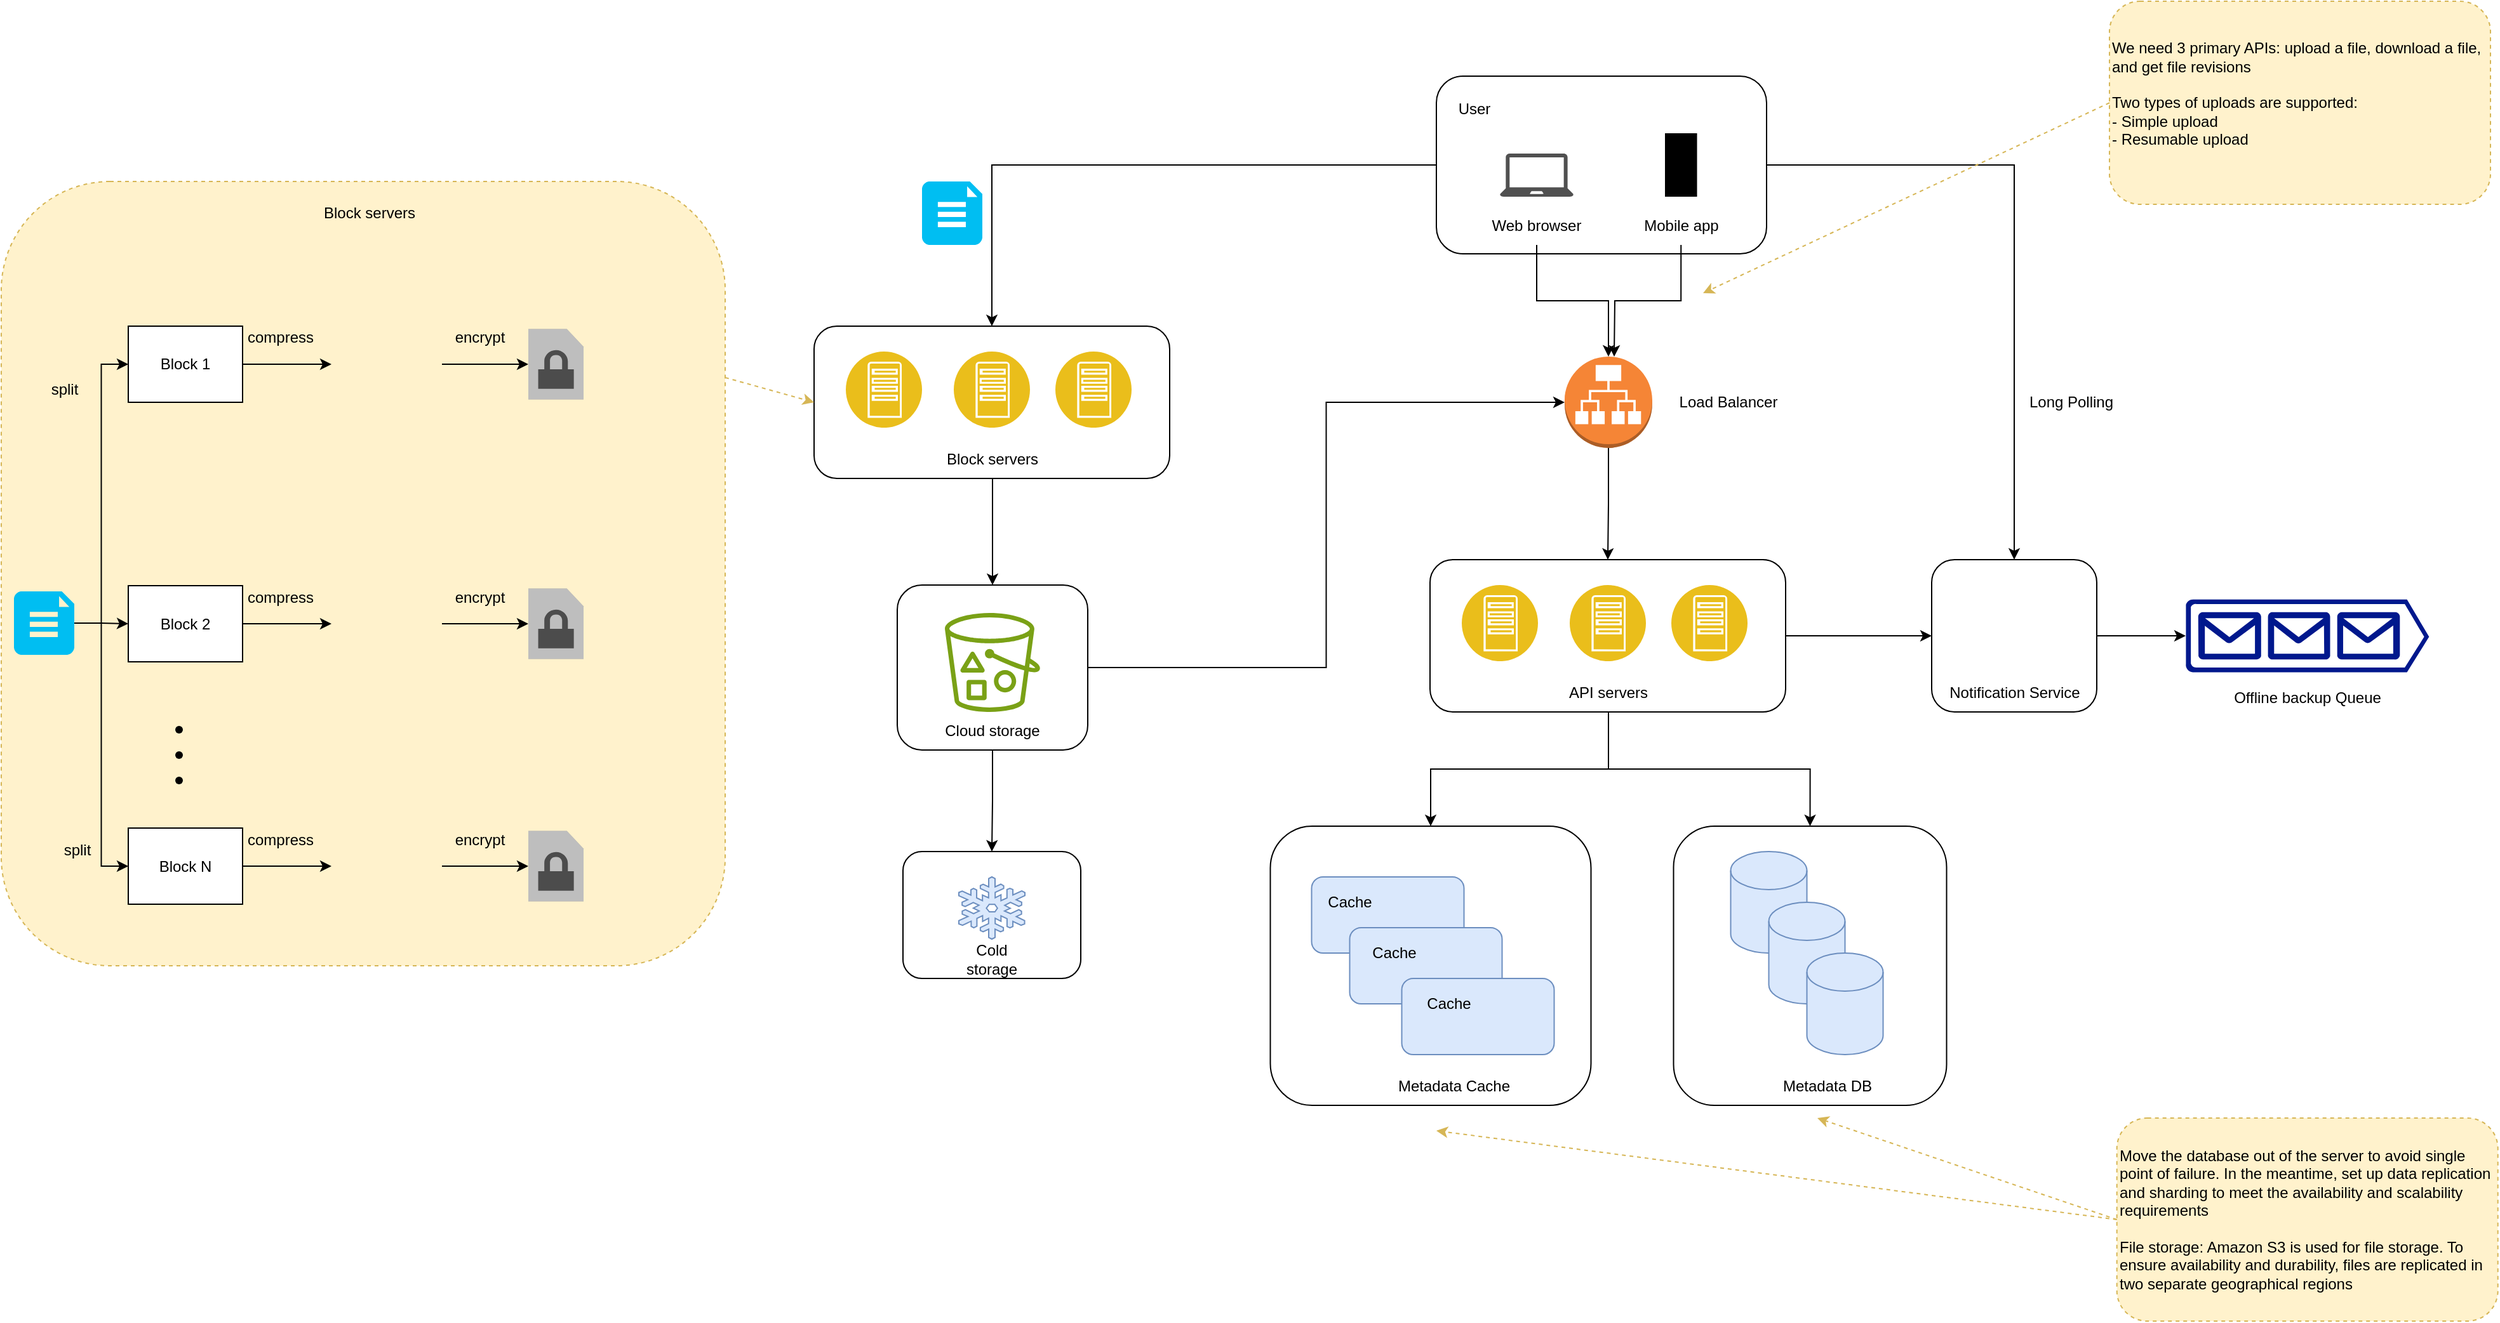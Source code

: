 <mxfile version="26.2.12">
  <diagram name="Page-1" id="hXDqo6vbqyw0uNL_EDR8">
    <mxGraphModel dx="2790" dy="1090" grid="1" gridSize="10" guides="1" tooltips="1" connect="1" arrows="1" fold="1" page="1" pageScale="1" pageWidth="850" pageHeight="1100" math="0" shadow="0">
      <root>
        <mxCell id="0" />
        <mxCell id="1" parent="0" />
        <mxCell id="3VtM1QO3zEpzEDvkbCo9-102" value="" style="rounded=1;whiteSpace=wrap;html=1;dashed=1;fillColor=#fff2cc;strokeColor=#d6b656;" vertex="1" parent="1">
          <mxGeometry x="-840" y="182" width="570" height="618" as="geometry" />
        </mxCell>
        <mxCell id="3VtM1QO3zEpzEDvkbCo9-58" style="edgeStyle=orthogonalEdgeStyle;rounded=0;orthogonalLoop=1;jettySize=auto;html=1;exitX=1;exitY=0.5;exitDx=0;exitDy=0;" edge="1" parent="1" source="3VtM1QO3zEpzEDvkbCo9-52" target="3VtM1QO3zEpzEDvkbCo9-57">
          <mxGeometry relative="1" as="geometry" />
        </mxCell>
        <mxCell id="3VtM1QO3zEpzEDvkbCo9-52" value="" style="rounded=1;whiteSpace=wrap;html=1;" vertex="1" parent="1">
          <mxGeometry x="680" y="480" width="130" height="120" as="geometry" />
        </mxCell>
        <mxCell id="3VtM1QO3zEpzEDvkbCo9-46" value="" style="rounded=1;whiteSpace=wrap;html=1;" vertex="1" parent="1">
          <mxGeometry x="-130" y="710" width="140" height="100" as="geometry" />
        </mxCell>
        <mxCell id="3VtM1QO3zEpzEDvkbCo9-41" value="" style="rounded=1;whiteSpace=wrap;html=1;" vertex="1" parent="1">
          <mxGeometry x="-134.5" y="500" width="150" height="130" as="geometry" />
        </mxCell>
        <mxCell id="3VtM1QO3zEpzEDvkbCo9-30" value="" style="rounded=1;whiteSpace=wrap;html=1;" vertex="1" parent="1">
          <mxGeometry x="159.25" y="690" width="252.5" height="220" as="geometry" />
        </mxCell>
        <mxCell id="3VtM1QO3zEpzEDvkbCo9-21" value="" style="rounded=1;whiteSpace=wrap;html=1;" vertex="1" parent="1">
          <mxGeometry x="476.75" y="690" width="215" height="220" as="geometry" />
        </mxCell>
        <mxCell id="3VtM1QO3zEpzEDvkbCo9-54" style="edgeStyle=orthogonalEdgeStyle;rounded=0;orthogonalLoop=1;jettySize=auto;html=1;exitX=1;exitY=0.5;exitDx=0;exitDy=0;entryX=0;entryY=0.5;entryDx=0;entryDy=0;" edge="1" parent="1" source="3VtM1QO3zEpzEDvkbCo9-14" target="3VtM1QO3zEpzEDvkbCo9-52">
          <mxGeometry relative="1" as="geometry" />
        </mxCell>
        <mxCell id="3VtM1QO3zEpzEDvkbCo9-14" value="" style="rounded=1;whiteSpace=wrap;html=1;" vertex="1" parent="1">
          <mxGeometry x="285" y="480" width="280" height="120" as="geometry" />
        </mxCell>
        <mxCell id="3VtM1QO3zEpzEDvkbCo9-39" style="edgeStyle=orthogonalEdgeStyle;rounded=0;orthogonalLoop=1;jettySize=auto;html=1;exitX=0;exitY=0.5;exitDx=0;exitDy=0;entryX=0.5;entryY=0;entryDx=0;entryDy=0;" edge="1" parent="1" source="3VtM1QO3zEpzEDvkbCo9-5" target="3VtM1QO3zEpzEDvkbCo9-34">
          <mxGeometry relative="1" as="geometry" />
        </mxCell>
        <mxCell id="3VtM1QO3zEpzEDvkbCo9-55" style="edgeStyle=orthogonalEdgeStyle;rounded=0;orthogonalLoop=1;jettySize=auto;html=1;exitX=1;exitY=0.5;exitDx=0;exitDy=0;entryX=0.5;entryY=0;entryDx=0;entryDy=0;" edge="1" parent="1" source="3VtM1QO3zEpzEDvkbCo9-5" target="3VtM1QO3zEpzEDvkbCo9-52">
          <mxGeometry relative="1" as="geometry" />
        </mxCell>
        <mxCell id="3VtM1QO3zEpzEDvkbCo9-5" value="" style="rounded=1;whiteSpace=wrap;html=1;" vertex="1" parent="1">
          <mxGeometry x="290" y="99" width="260" height="140" as="geometry" />
        </mxCell>
        <mxCell id="3VtM1QO3zEpzEDvkbCo9-1" value="" style="sketch=0;pointerEvents=1;shadow=0;dashed=0;html=1;strokeColor=none;fillColor=#505050;labelPosition=center;verticalLabelPosition=bottom;verticalAlign=top;outlineConnect=0;align=center;shape=mxgraph.office.devices.laptop;" vertex="1" parent="1">
          <mxGeometry x="340" y="160" width="58" height="34" as="geometry" />
        </mxCell>
        <mxCell id="3VtM1QO3zEpzEDvkbCo9-2" value="" style="sketch=0;verticalLabelPosition=bottom;sketch=0;aspect=fixed;html=1;verticalAlign=top;strokeColor=none;fillColor=#000000;align=center;outlineConnect=0;pointerEvents=1;shape=mxgraph.citrix2.mobile;" vertex="1" parent="1">
          <mxGeometry x="470" y="144" width="25.255" height="50" as="geometry" />
        </mxCell>
        <mxCell id="3VtM1QO3zEpzEDvkbCo9-3" value="Web browser" style="text;html=1;align=center;verticalAlign=middle;whiteSpace=wrap;rounded=0;" vertex="1" parent="1">
          <mxGeometry x="328" y="202" width="82" height="30" as="geometry" />
        </mxCell>
        <mxCell id="3VtM1QO3zEpzEDvkbCo9-9" style="edgeStyle=orthogonalEdgeStyle;rounded=0;orthogonalLoop=1;jettySize=auto;html=1;exitX=0.5;exitY=1;exitDx=0;exitDy=0;" edge="1" parent="1" source="3VtM1QO3zEpzEDvkbCo9-4">
          <mxGeometry relative="1" as="geometry">
            <mxPoint x="430" y="320" as="targetPoint" />
          </mxGeometry>
        </mxCell>
        <mxCell id="3VtM1QO3zEpzEDvkbCo9-4" value="Mobile app" style="text;html=1;align=center;verticalAlign=middle;whiteSpace=wrap;rounded=0;" vertex="1" parent="1">
          <mxGeometry x="441.63" y="202" width="82" height="30" as="geometry" />
        </mxCell>
        <mxCell id="3VtM1QO3zEpzEDvkbCo9-6" value="User" style="text;html=1;align=center;verticalAlign=middle;whiteSpace=wrap;rounded=0;" vertex="1" parent="1">
          <mxGeometry x="290" y="110" width="60" height="30" as="geometry" />
        </mxCell>
        <mxCell id="3VtM1QO3zEpzEDvkbCo9-15" style="edgeStyle=orthogonalEdgeStyle;rounded=0;orthogonalLoop=1;jettySize=auto;html=1;exitX=0.5;exitY=1;exitDx=0;exitDy=0;exitPerimeter=0;entryX=0.5;entryY=0;entryDx=0;entryDy=0;" edge="1" parent="1" source="3VtM1QO3zEpzEDvkbCo9-7" target="3VtM1QO3zEpzEDvkbCo9-14">
          <mxGeometry relative="1" as="geometry" />
        </mxCell>
        <mxCell id="3VtM1QO3zEpzEDvkbCo9-7" value="" style="outlineConnect=0;dashed=0;verticalLabelPosition=bottom;verticalAlign=top;align=center;html=1;shape=mxgraph.aws3.application_load_balancer;fillColor=#F58536;gradientColor=none;" vertex="1" parent="1">
          <mxGeometry x="391" y="320" width="69" height="72" as="geometry" />
        </mxCell>
        <mxCell id="3VtM1QO3zEpzEDvkbCo9-8" style="edgeStyle=orthogonalEdgeStyle;rounded=0;orthogonalLoop=1;jettySize=auto;html=1;exitX=0.5;exitY=1;exitDx=0;exitDy=0;entryX=0.5;entryY=0;entryDx=0;entryDy=0;entryPerimeter=0;" edge="1" parent="1" source="3VtM1QO3zEpzEDvkbCo9-3" target="3VtM1QO3zEpzEDvkbCo9-7">
          <mxGeometry relative="1" as="geometry" />
        </mxCell>
        <mxCell id="3VtM1QO3zEpzEDvkbCo9-10" value="Load Balancer" style="text;html=1;align=center;verticalAlign=middle;whiteSpace=wrap;rounded=0;" vertex="1" parent="1">
          <mxGeometry x="480" y="341" width="80" height="30" as="geometry" />
        </mxCell>
        <mxCell id="3VtM1QO3zEpzEDvkbCo9-11" value="" style="image;aspect=fixed;perimeter=ellipsePerimeter;html=1;align=center;shadow=0;dashed=0;fontColor=#4277BB;labelBackgroundColor=default;fontSize=12;spacingTop=3;image=img/lib/ibm/applications/app_server.svg;" vertex="1" parent="1">
          <mxGeometry x="310" y="500" width="60" height="60" as="geometry" />
        </mxCell>
        <mxCell id="3VtM1QO3zEpzEDvkbCo9-12" value="" style="image;aspect=fixed;perimeter=ellipsePerimeter;html=1;align=center;shadow=0;dashed=0;fontColor=#4277BB;labelBackgroundColor=default;fontSize=12;spacingTop=3;image=img/lib/ibm/applications/app_server.svg;" vertex="1" parent="1">
          <mxGeometry x="395" y="500" width="60" height="60" as="geometry" />
        </mxCell>
        <mxCell id="3VtM1QO3zEpzEDvkbCo9-13" value="" style="image;aspect=fixed;perimeter=ellipsePerimeter;html=1;align=center;shadow=0;dashed=0;fontColor=#4277BB;labelBackgroundColor=default;fontSize=12;spacingTop=3;image=img/lib/ibm/applications/app_server.svg;" vertex="1" parent="1">
          <mxGeometry x="475" y="500" width="60" height="60" as="geometry" />
        </mxCell>
        <mxCell id="3VtM1QO3zEpzEDvkbCo9-32" style="edgeStyle=orthogonalEdgeStyle;rounded=0;orthogonalLoop=1;jettySize=auto;html=1;exitX=0.5;exitY=1;exitDx=0;exitDy=0;entryX=0.5;entryY=0;entryDx=0;entryDy=0;" edge="1" parent="1" source="3VtM1QO3zEpzEDvkbCo9-16" target="3VtM1QO3zEpzEDvkbCo9-30">
          <mxGeometry relative="1" as="geometry" />
        </mxCell>
        <mxCell id="3VtM1QO3zEpzEDvkbCo9-33" style="edgeStyle=orthogonalEdgeStyle;rounded=0;orthogonalLoop=1;jettySize=auto;html=1;exitX=0.5;exitY=1;exitDx=0;exitDy=0;entryX=0.5;entryY=0;entryDx=0;entryDy=0;" edge="1" parent="1" source="3VtM1QO3zEpzEDvkbCo9-16" target="3VtM1QO3zEpzEDvkbCo9-21">
          <mxGeometry relative="1" as="geometry" />
        </mxCell>
        <mxCell id="3VtM1QO3zEpzEDvkbCo9-16" value="API servers" style="text;html=1;align=center;verticalAlign=middle;whiteSpace=wrap;rounded=0;" vertex="1" parent="1">
          <mxGeometry x="383" y="570" width="85" height="30" as="geometry" />
        </mxCell>
        <mxCell id="3VtM1QO3zEpzEDvkbCo9-18" value="" style="shape=cylinder3;whiteSpace=wrap;html=1;boundedLbl=1;backgroundOutline=1;size=15;fillColor=#dae8fc;strokeColor=#6c8ebf;" vertex="1" parent="1">
          <mxGeometry x="521.75" y="710" width="60" height="80" as="geometry" />
        </mxCell>
        <mxCell id="3VtM1QO3zEpzEDvkbCo9-19" value="" style="shape=cylinder3;whiteSpace=wrap;html=1;boundedLbl=1;backgroundOutline=1;size=15;fillColor=#dae8fc;strokeColor=#6c8ebf;" vertex="1" parent="1">
          <mxGeometry x="551.75" y="750" width="60" height="80" as="geometry" />
        </mxCell>
        <mxCell id="3VtM1QO3zEpzEDvkbCo9-20" value="" style="shape=cylinder3;whiteSpace=wrap;html=1;boundedLbl=1;backgroundOutline=1;size=15;fillColor=#dae8fc;strokeColor=#6c8ebf;" vertex="1" parent="1">
          <mxGeometry x="581.75" y="790" width="60" height="80" as="geometry" />
        </mxCell>
        <mxCell id="3VtM1QO3zEpzEDvkbCo9-22" value="Metadata DB" style="text;html=1;align=center;verticalAlign=middle;whiteSpace=wrap;rounded=0;" vertex="1" parent="1">
          <mxGeometry x="554.25" y="880" width="87.5" height="30" as="geometry" />
        </mxCell>
        <mxCell id="3VtM1QO3zEpzEDvkbCo9-23" value="" style="rounded=1;whiteSpace=wrap;html=1;fillColor=#dae8fc;strokeColor=#6c8ebf;" vertex="1" parent="1">
          <mxGeometry x="191.75" y="730" width="120" height="60" as="geometry" />
        </mxCell>
        <mxCell id="3VtM1QO3zEpzEDvkbCo9-24" value="" style="rounded=1;whiteSpace=wrap;html=1;fillColor=#dae8fc;strokeColor=#6c8ebf;" vertex="1" parent="1">
          <mxGeometry x="221.75" y="770" width="120" height="60" as="geometry" />
        </mxCell>
        <mxCell id="3VtM1QO3zEpzEDvkbCo9-25" value="" style="rounded=1;whiteSpace=wrap;html=1;fillColor=#dae8fc;strokeColor=#6c8ebf;" vertex="1" parent="1">
          <mxGeometry x="262.75" y="810" width="120" height="60" as="geometry" />
        </mxCell>
        <mxCell id="3VtM1QO3zEpzEDvkbCo9-26" value="Cache" style="text;html=1;align=center;verticalAlign=middle;whiteSpace=wrap;rounded=0;" vertex="1" parent="1">
          <mxGeometry x="191.75" y="735" width="60" height="30" as="geometry" />
        </mxCell>
        <mxCell id="3VtM1QO3zEpzEDvkbCo9-27" value="Cache" style="text;html=1;align=center;verticalAlign=middle;whiteSpace=wrap;rounded=0;" vertex="1" parent="1">
          <mxGeometry x="226.75" y="775" width="60" height="30" as="geometry" />
        </mxCell>
        <mxCell id="3VtM1QO3zEpzEDvkbCo9-28" value="Cache" style="text;html=1;align=center;verticalAlign=middle;whiteSpace=wrap;rounded=0;" vertex="1" parent="1">
          <mxGeometry x="269.75" y="815" width="60" height="30" as="geometry" />
        </mxCell>
        <mxCell id="3VtM1QO3zEpzEDvkbCo9-31" value="Metadata Cache" style="text;html=1;align=center;verticalAlign=middle;whiteSpace=wrap;rounded=0;" vertex="1" parent="1">
          <mxGeometry x="255.5" y="880" width="96.25" height="30" as="geometry" />
        </mxCell>
        <mxCell id="3VtM1QO3zEpzEDvkbCo9-34" value="" style="rounded=1;whiteSpace=wrap;html=1;" vertex="1" parent="1">
          <mxGeometry x="-200" y="296" width="280" height="120" as="geometry" />
        </mxCell>
        <mxCell id="3VtM1QO3zEpzEDvkbCo9-35" value="" style="image;aspect=fixed;perimeter=ellipsePerimeter;html=1;align=center;shadow=0;dashed=0;fontColor=#4277BB;labelBackgroundColor=default;fontSize=12;spacingTop=3;image=img/lib/ibm/applications/app_server.svg;" vertex="1" parent="1">
          <mxGeometry x="-175" y="316" width="60" height="60" as="geometry" />
        </mxCell>
        <mxCell id="3VtM1QO3zEpzEDvkbCo9-36" value="" style="image;aspect=fixed;perimeter=ellipsePerimeter;html=1;align=center;shadow=0;dashed=0;fontColor=#4277BB;labelBackgroundColor=default;fontSize=12;spacingTop=3;image=img/lib/ibm/applications/app_server.svg;" vertex="1" parent="1">
          <mxGeometry x="-90" y="316" width="60" height="60" as="geometry" />
        </mxCell>
        <mxCell id="3VtM1QO3zEpzEDvkbCo9-37" value="" style="image;aspect=fixed;perimeter=ellipsePerimeter;html=1;align=center;shadow=0;dashed=0;fontColor=#4277BB;labelBackgroundColor=default;fontSize=12;spacingTop=3;image=img/lib/ibm/applications/app_server.svg;" vertex="1" parent="1">
          <mxGeometry x="-10" y="316" width="60" height="60" as="geometry" />
        </mxCell>
        <mxCell id="3VtM1QO3zEpzEDvkbCo9-43" style="edgeStyle=orthogonalEdgeStyle;rounded=0;orthogonalLoop=1;jettySize=auto;html=1;exitX=0.5;exitY=1;exitDx=0;exitDy=0;entryX=0.5;entryY=0;entryDx=0;entryDy=0;" edge="1" parent="1" source="3VtM1QO3zEpzEDvkbCo9-38" target="3VtM1QO3zEpzEDvkbCo9-41">
          <mxGeometry relative="1" as="geometry" />
        </mxCell>
        <mxCell id="3VtM1QO3zEpzEDvkbCo9-38" value="Block servers" style="text;html=1;align=center;verticalAlign=middle;whiteSpace=wrap;rounded=0;" vertex="1" parent="1">
          <mxGeometry x="-102" y="386" width="85" height="30" as="geometry" />
        </mxCell>
        <mxCell id="3VtM1QO3zEpzEDvkbCo9-40" value="" style="sketch=0;outlineConnect=0;fontColor=#232F3E;gradientColor=none;fillColor=#7AA116;strokeColor=none;dashed=0;verticalLabelPosition=bottom;verticalAlign=top;align=center;html=1;fontSize=12;fontStyle=0;aspect=fixed;pointerEvents=1;shape=mxgraph.aws4.bucket_with_objects;" vertex="1" parent="1">
          <mxGeometry x="-97" y="522" width="75" height="78" as="geometry" />
        </mxCell>
        <mxCell id="3VtM1QO3zEpzEDvkbCo9-47" style="edgeStyle=orthogonalEdgeStyle;rounded=0;orthogonalLoop=1;jettySize=auto;html=1;exitX=0.5;exitY=1;exitDx=0;exitDy=0;entryX=0.5;entryY=0;entryDx=0;entryDy=0;" edge="1" parent="1" source="3VtM1QO3zEpzEDvkbCo9-42" target="3VtM1QO3zEpzEDvkbCo9-46">
          <mxGeometry relative="1" as="geometry" />
        </mxCell>
        <mxCell id="3VtM1QO3zEpzEDvkbCo9-42" value="Cloud storage" style="text;html=1;align=center;verticalAlign=middle;whiteSpace=wrap;rounded=0;" vertex="1" parent="1">
          <mxGeometry x="-102" y="600" width="85" height="30" as="geometry" />
        </mxCell>
        <mxCell id="3VtM1QO3zEpzEDvkbCo9-44" style="edgeStyle=orthogonalEdgeStyle;rounded=0;orthogonalLoop=1;jettySize=auto;html=1;exitX=1;exitY=0.5;exitDx=0;exitDy=0;entryX=0;entryY=0.5;entryDx=0;entryDy=0;entryPerimeter=0;" edge="1" parent="1" source="3VtM1QO3zEpzEDvkbCo9-41" target="3VtM1QO3zEpzEDvkbCo9-7">
          <mxGeometry relative="1" as="geometry" />
        </mxCell>
        <mxCell id="3VtM1QO3zEpzEDvkbCo9-45" value="" style="shape=mxgraph.signs.nature.snowflake;html=1;pointerEvents=1;fillColor=#dae8fc;strokeColor=#6c8ebf;verticalLabelPosition=bottom;verticalAlign=top;align=center;" vertex="1" parent="1">
          <mxGeometry x="-86" y="730" width="52" height="49" as="geometry" />
        </mxCell>
        <mxCell id="3VtM1QO3zEpzEDvkbCo9-48" value="Cold storage" style="text;html=1;align=center;verticalAlign=middle;whiteSpace=wrap;rounded=0;" vertex="1" parent="1">
          <mxGeometry x="-95" y="780" width="70" height="30" as="geometry" />
        </mxCell>
        <mxCell id="3VtM1QO3zEpzEDvkbCo9-51" value="" style="shape=image;html=1;verticalAlign=top;verticalLabelPosition=bottom;labelBackgroundColor=#ffffff;imageAspect=0;aspect=fixed;image=https://cdn1.iconfinder.com/data/icons/ui-essential-17/32/UI_Essential_Outline_1_essential-app-ui-bell-notification-alert-128.png" vertex="1" parent="1">
          <mxGeometry x="720" y="506" width="68" height="68" as="geometry" />
        </mxCell>
        <mxCell id="3VtM1QO3zEpzEDvkbCo9-53" value="Notification Service" style="text;html=1;align=center;verticalAlign=middle;whiteSpace=wrap;rounded=0;" vertex="1" parent="1">
          <mxGeometry x="692.5" y="570" width="105" height="30" as="geometry" />
        </mxCell>
        <mxCell id="3VtM1QO3zEpzEDvkbCo9-56" value="Long Polling" style="text;html=1;align=center;verticalAlign=middle;whiteSpace=wrap;rounded=0;" vertex="1" parent="1">
          <mxGeometry x="750" y="341" width="80" height="30" as="geometry" />
        </mxCell>
        <mxCell id="3VtM1QO3zEpzEDvkbCo9-57" value="" style="sketch=0;aspect=fixed;pointerEvents=1;shadow=0;dashed=0;html=1;strokeColor=none;labelPosition=center;verticalLabelPosition=bottom;verticalAlign=top;align=center;fillColor=#00188D;shape=mxgraph.azure.queue_generic" vertex="1" parent="1">
          <mxGeometry x="880" y="511.25" width="191.67" height="57.5" as="geometry" />
        </mxCell>
        <mxCell id="3VtM1QO3zEpzEDvkbCo9-59" value="Offline backup Queue" style="text;html=1;align=center;verticalAlign=middle;whiteSpace=wrap;rounded=0;" vertex="1" parent="1">
          <mxGeometry x="913.75" y="574" width="124.16" height="30" as="geometry" />
        </mxCell>
        <mxCell id="3VtM1QO3zEpzEDvkbCo9-60" value="&lt;div&gt;We need 3 primary APIs: upload a file, download a file, and get file revisions&lt;/div&gt;&lt;div&gt;&lt;br&gt;&lt;/div&gt;&lt;div&gt;Two types of uploads are supported:&lt;br&gt;- Simple upload&lt;br&gt;- Resumable upload&lt;/div&gt;&lt;div&gt;&lt;br&gt;&lt;/div&gt;" style="rounded=1;whiteSpace=wrap;html=1;dashed=1;fillColor=#fff2cc;strokeColor=#d6b656;align=left;" vertex="1" parent="1">
          <mxGeometry x="820" y="40" width="300" height="160" as="geometry" />
        </mxCell>
        <mxCell id="3VtM1QO3zEpzEDvkbCo9-61" value="" style="endArrow=classic;html=1;rounded=0;exitX=0;exitY=0.5;exitDx=0;exitDy=0;dashed=1;fillColor=#fff2cc;strokeColor=#d6b656;" edge="1" parent="1" source="3VtM1QO3zEpzEDvkbCo9-60">
          <mxGeometry width="50" height="50" relative="1" as="geometry">
            <mxPoint x="660" y="400" as="sourcePoint" />
            <mxPoint x="500" y="270" as="targetPoint" />
          </mxGeometry>
        </mxCell>
        <mxCell id="3VtM1QO3zEpzEDvkbCo9-62" value="Move the database out of the server to avoid single point of failure. In the meantime, set up data replication and sharding to meet the availability and scalability requirements&lt;br&gt;&lt;br&gt;File storage: Amazon S3 is used for file storage. To ensure availability and durability, files are replicated in two separate geographical regions" style="rounded=1;whiteSpace=wrap;html=1;dashed=1;fillColor=#fff2cc;strokeColor=#d6b656;align=left;" vertex="1" parent="1">
          <mxGeometry x="825.83" y="920" width="300" height="160" as="geometry" />
        </mxCell>
        <mxCell id="3VtM1QO3zEpzEDvkbCo9-63" value="" style="endArrow=classic;html=1;rounded=0;exitX=0;exitY=0.5;exitDx=0;exitDy=0;fillColor=#fff2cc;strokeColor=#d6b656;dashed=1;" edge="1" parent="1" source="3VtM1QO3zEpzEDvkbCo9-62">
          <mxGeometry width="50" height="50" relative="1" as="geometry">
            <mxPoint x="660" y="570" as="sourcePoint" />
            <mxPoint x="590" y="920" as="targetPoint" />
          </mxGeometry>
        </mxCell>
        <mxCell id="3VtM1QO3zEpzEDvkbCo9-64" value="" style="endArrow=classic;html=1;rounded=0;exitX=0;exitY=0.5;exitDx=0;exitDy=0;fillColor=#fff2cc;strokeColor=#d6b656;dashed=1;" edge="1" parent="1" source="3VtM1QO3zEpzEDvkbCo9-62">
          <mxGeometry width="50" height="50" relative="1" as="geometry">
            <mxPoint x="660" y="650" as="sourcePoint" />
            <mxPoint x="290" y="930" as="targetPoint" />
          </mxGeometry>
        </mxCell>
        <mxCell id="3VtM1QO3zEpzEDvkbCo9-66" value="" style="verticalLabelPosition=bottom;html=1;verticalAlign=top;align=center;strokeColor=none;fillColor=#00BEF2;shape=mxgraph.azure.file_2;pointerEvents=1;" vertex="1" parent="1">
          <mxGeometry x="-115" y="182" width="47.5" height="50" as="geometry" />
        </mxCell>
        <mxCell id="3VtM1QO3zEpzEDvkbCo9-67" value="Block servers" style="text;html=1;align=center;verticalAlign=middle;whiteSpace=wrap;rounded=0;" vertex="1" parent="1">
          <mxGeometry x="-590" y="192" width="80" height="30" as="geometry" />
        </mxCell>
        <mxCell id="3VtM1QO3zEpzEDvkbCo9-76" style="edgeStyle=orthogonalEdgeStyle;rounded=0;orthogonalLoop=1;jettySize=auto;html=1;exitX=1;exitY=0.5;exitDx=0;exitDy=0;exitPerimeter=0;entryX=0;entryY=0.5;entryDx=0;entryDy=0;" edge="1" parent="1" source="3VtM1QO3zEpzEDvkbCo9-68" target="3VtM1QO3zEpzEDvkbCo9-69">
          <mxGeometry relative="1" as="geometry" />
        </mxCell>
        <mxCell id="3VtM1QO3zEpzEDvkbCo9-95" style="edgeStyle=orthogonalEdgeStyle;rounded=0;orthogonalLoop=1;jettySize=auto;html=1;exitX=1;exitY=0.5;exitDx=0;exitDy=0;exitPerimeter=0;entryX=0;entryY=0.5;entryDx=0;entryDy=0;" edge="1" parent="1" source="3VtM1QO3zEpzEDvkbCo9-68" target="3VtM1QO3zEpzEDvkbCo9-82">
          <mxGeometry relative="1" as="geometry" />
        </mxCell>
        <mxCell id="3VtM1QO3zEpzEDvkbCo9-96" style="edgeStyle=orthogonalEdgeStyle;rounded=0;orthogonalLoop=1;jettySize=auto;html=1;exitX=1;exitY=0.5;exitDx=0;exitDy=0;exitPerimeter=0;entryX=0;entryY=0.5;entryDx=0;entryDy=0;" edge="1" parent="1" source="3VtM1QO3zEpzEDvkbCo9-68" target="3VtM1QO3zEpzEDvkbCo9-89">
          <mxGeometry relative="1" as="geometry" />
        </mxCell>
        <mxCell id="3VtM1QO3zEpzEDvkbCo9-68" value="" style="verticalLabelPosition=bottom;html=1;verticalAlign=top;align=center;strokeColor=none;fillColor=#00BEF2;shape=mxgraph.azure.file_2;pointerEvents=1;" vertex="1" parent="1">
          <mxGeometry x="-830" y="505" width="47.5" height="50" as="geometry" />
        </mxCell>
        <mxCell id="3VtM1QO3zEpzEDvkbCo9-77" style="edgeStyle=orthogonalEdgeStyle;rounded=0;orthogonalLoop=1;jettySize=auto;html=1;exitX=1;exitY=0.5;exitDx=0;exitDy=0;entryX=0;entryY=0.5;entryDx=0;entryDy=0;" edge="1" parent="1" source="3VtM1QO3zEpzEDvkbCo9-69" target="3VtM1QO3zEpzEDvkbCo9-74">
          <mxGeometry relative="1" as="geometry" />
        </mxCell>
        <mxCell id="3VtM1QO3zEpzEDvkbCo9-69" value="Block 1" style="rounded=0;whiteSpace=wrap;html=1;" vertex="1" parent="1">
          <mxGeometry x="-740" y="296" width="90" height="60" as="geometry" />
        </mxCell>
        <mxCell id="3VtM1QO3zEpzEDvkbCo9-74" value="" style="shape=image;html=1;verticalAlign=top;verticalLabelPosition=bottom;labelBackgroundColor=#ffffff;imageAspect=0;aspect=fixed;image=https://cdn0.iconfinder.com/data/icons/evericons-24px-vol-1/24/folder-zip-128.png" vertex="1" parent="1">
          <mxGeometry x="-580" y="282.5" width="87" height="87" as="geometry" />
        </mxCell>
        <mxCell id="3VtM1QO3zEpzEDvkbCo9-75" value="" style="outlineConnect=0;dashed=0;verticalLabelPosition=bottom;verticalAlign=top;align=center;html=1;shape=mxgraph.aws3.encrypted_data;fillColor=#7D7C7C;gradientColor=none;" vertex="1" parent="1">
          <mxGeometry x="-425" y="298.25" width="43.5" height="55.5" as="geometry" />
        </mxCell>
        <mxCell id="3VtM1QO3zEpzEDvkbCo9-78" style="edgeStyle=orthogonalEdgeStyle;rounded=0;orthogonalLoop=1;jettySize=auto;html=1;exitX=1;exitY=0.5;exitDx=0;exitDy=0;entryX=0;entryY=0.5;entryDx=0;entryDy=0;entryPerimeter=0;" edge="1" parent="1" source="3VtM1QO3zEpzEDvkbCo9-74" target="3VtM1QO3zEpzEDvkbCo9-75">
          <mxGeometry relative="1" as="geometry" />
        </mxCell>
        <mxCell id="3VtM1QO3zEpzEDvkbCo9-79" value="compress" style="text;html=1;align=center;verticalAlign=middle;whiteSpace=wrap;rounded=0;" vertex="1" parent="1">
          <mxGeometry x="-650" y="290" width="60" height="30" as="geometry" />
        </mxCell>
        <mxCell id="3VtM1QO3zEpzEDvkbCo9-80" value="encrypt" style="text;html=1;align=center;verticalAlign=middle;whiteSpace=wrap;rounded=0;" vertex="1" parent="1">
          <mxGeometry x="-493" y="290" width="60" height="30" as="geometry" />
        </mxCell>
        <mxCell id="3VtM1QO3zEpzEDvkbCo9-81" style="edgeStyle=orthogonalEdgeStyle;rounded=0;orthogonalLoop=1;jettySize=auto;html=1;exitX=1;exitY=0.5;exitDx=0;exitDy=0;entryX=0;entryY=0.5;entryDx=0;entryDy=0;" edge="1" parent="1" source="3VtM1QO3zEpzEDvkbCo9-82" target="3VtM1QO3zEpzEDvkbCo9-83">
          <mxGeometry relative="1" as="geometry" />
        </mxCell>
        <mxCell id="3VtM1QO3zEpzEDvkbCo9-82" value="Block 2" style="rounded=0;whiteSpace=wrap;html=1;" vertex="1" parent="1">
          <mxGeometry x="-740" y="500.5" width="90" height="60" as="geometry" />
        </mxCell>
        <mxCell id="3VtM1QO3zEpzEDvkbCo9-83" value="" style="shape=image;html=1;verticalAlign=top;verticalLabelPosition=bottom;labelBackgroundColor=#ffffff;imageAspect=0;aspect=fixed;image=https://cdn0.iconfinder.com/data/icons/evericons-24px-vol-1/24/folder-zip-128.png" vertex="1" parent="1">
          <mxGeometry x="-580" y="487" width="87" height="87" as="geometry" />
        </mxCell>
        <mxCell id="3VtM1QO3zEpzEDvkbCo9-84" value="" style="outlineConnect=0;dashed=0;verticalLabelPosition=bottom;verticalAlign=top;align=center;html=1;shape=mxgraph.aws3.encrypted_data;fillColor=#7D7C7C;gradientColor=none;" vertex="1" parent="1">
          <mxGeometry x="-425" y="502.75" width="43.5" height="55.5" as="geometry" />
        </mxCell>
        <mxCell id="3VtM1QO3zEpzEDvkbCo9-85" style="edgeStyle=orthogonalEdgeStyle;rounded=0;orthogonalLoop=1;jettySize=auto;html=1;exitX=1;exitY=0.5;exitDx=0;exitDy=0;entryX=0;entryY=0.5;entryDx=0;entryDy=0;entryPerimeter=0;" edge="1" parent="1" source="3VtM1QO3zEpzEDvkbCo9-83" target="3VtM1QO3zEpzEDvkbCo9-84">
          <mxGeometry relative="1" as="geometry" />
        </mxCell>
        <mxCell id="3VtM1QO3zEpzEDvkbCo9-86" value="compress" style="text;html=1;align=center;verticalAlign=middle;whiteSpace=wrap;rounded=0;" vertex="1" parent="1">
          <mxGeometry x="-650" y="494.5" width="60" height="30" as="geometry" />
        </mxCell>
        <mxCell id="3VtM1QO3zEpzEDvkbCo9-87" value="encrypt" style="text;html=1;align=center;verticalAlign=middle;whiteSpace=wrap;rounded=0;" vertex="1" parent="1">
          <mxGeometry x="-493" y="494.5" width="60" height="30" as="geometry" />
        </mxCell>
        <mxCell id="3VtM1QO3zEpzEDvkbCo9-88" style="edgeStyle=orthogonalEdgeStyle;rounded=0;orthogonalLoop=1;jettySize=auto;html=1;exitX=1;exitY=0.5;exitDx=0;exitDy=0;entryX=0;entryY=0.5;entryDx=0;entryDy=0;" edge="1" parent="1" source="3VtM1QO3zEpzEDvkbCo9-89" target="3VtM1QO3zEpzEDvkbCo9-90">
          <mxGeometry relative="1" as="geometry" />
        </mxCell>
        <mxCell id="3VtM1QO3zEpzEDvkbCo9-89" value="Block N" style="rounded=0;whiteSpace=wrap;html=1;" vertex="1" parent="1">
          <mxGeometry x="-740" y="691.5" width="90" height="60" as="geometry" />
        </mxCell>
        <mxCell id="3VtM1QO3zEpzEDvkbCo9-90" value="" style="shape=image;html=1;verticalAlign=top;verticalLabelPosition=bottom;labelBackgroundColor=#ffffff;imageAspect=0;aspect=fixed;image=https://cdn0.iconfinder.com/data/icons/evericons-24px-vol-1/24/folder-zip-128.png" vertex="1" parent="1">
          <mxGeometry x="-580" y="678" width="87" height="87" as="geometry" />
        </mxCell>
        <mxCell id="3VtM1QO3zEpzEDvkbCo9-91" value="" style="outlineConnect=0;dashed=0;verticalLabelPosition=bottom;verticalAlign=top;align=center;html=1;shape=mxgraph.aws3.encrypted_data;fillColor=#7D7C7C;gradientColor=none;" vertex="1" parent="1">
          <mxGeometry x="-425" y="693.75" width="43.5" height="55.5" as="geometry" />
        </mxCell>
        <mxCell id="3VtM1QO3zEpzEDvkbCo9-92" style="edgeStyle=orthogonalEdgeStyle;rounded=0;orthogonalLoop=1;jettySize=auto;html=1;exitX=1;exitY=0.5;exitDx=0;exitDy=0;entryX=0;entryY=0.5;entryDx=0;entryDy=0;entryPerimeter=0;" edge="1" parent="1" source="3VtM1QO3zEpzEDvkbCo9-90" target="3VtM1QO3zEpzEDvkbCo9-91">
          <mxGeometry relative="1" as="geometry" />
        </mxCell>
        <mxCell id="3VtM1QO3zEpzEDvkbCo9-93" value="compress" style="text;html=1;align=center;verticalAlign=middle;whiteSpace=wrap;rounded=0;" vertex="1" parent="1">
          <mxGeometry x="-650" y="685.5" width="60" height="30" as="geometry" />
        </mxCell>
        <mxCell id="3VtM1QO3zEpzEDvkbCo9-94" value="encrypt" style="text;html=1;align=center;verticalAlign=middle;whiteSpace=wrap;rounded=0;" vertex="1" parent="1">
          <mxGeometry x="-493" y="685.5" width="60" height="30" as="geometry" />
        </mxCell>
        <mxCell id="3VtM1QO3zEpzEDvkbCo9-97" value="split" style="text;html=1;align=center;verticalAlign=middle;whiteSpace=wrap;rounded=0;" vertex="1" parent="1">
          <mxGeometry x="-820" y="331" width="60" height="30" as="geometry" />
        </mxCell>
        <mxCell id="3VtM1QO3zEpzEDvkbCo9-98" value="split" style="text;html=1;align=center;verticalAlign=middle;whiteSpace=wrap;rounded=0;" vertex="1" parent="1">
          <mxGeometry x="-810" y="693.75" width="60" height="30" as="geometry" />
        </mxCell>
        <mxCell id="3VtM1QO3zEpzEDvkbCo9-99" value="" style="shape=waypoint;sketch=0;fillStyle=solid;size=6;pointerEvents=1;points=[];fillColor=none;resizable=0;rotatable=0;perimeter=centerPerimeter;snapToPoint=1;" vertex="1" parent="1">
          <mxGeometry x="-710" y="604" width="20" height="20" as="geometry" />
        </mxCell>
        <mxCell id="3VtM1QO3zEpzEDvkbCo9-100" value="" style="shape=waypoint;sketch=0;fillStyle=solid;size=6;pointerEvents=1;points=[];fillColor=none;resizable=0;rotatable=0;perimeter=centerPerimeter;snapToPoint=1;" vertex="1" parent="1">
          <mxGeometry x="-710" y="624" width="20" height="20" as="geometry" />
        </mxCell>
        <mxCell id="3VtM1QO3zEpzEDvkbCo9-101" value="" style="shape=waypoint;sketch=0;fillStyle=solid;size=6;pointerEvents=1;points=[];fillColor=none;resizable=0;rotatable=0;perimeter=centerPerimeter;snapToPoint=1;" vertex="1" parent="1">
          <mxGeometry x="-710" y="644" width="20" height="20" as="geometry" />
        </mxCell>
        <mxCell id="3VtM1QO3zEpzEDvkbCo9-103" value="" style="endArrow=classic;html=1;rounded=0;exitX=1;exitY=0.25;exitDx=0;exitDy=0;entryX=0;entryY=0.5;entryDx=0;entryDy=0;fillColor=#fff2cc;strokeColor=#d6b656;dashed=1;" edge="1" parent="1" source="3VtM1QO3zEpzEDvkbCo9-102" target="3VtM1QO3zEpzEDvkbCo9-34">
          <mxGeometry width="50" height="50" relative="1" as="geometry">
            <mxPoint x="-60" y="650" as="sourcePoint" />
            <mxPoint x="-10" y="600" as="targetPoint" />
          </mxGeometry>
        </mxCell>
      </root>
    </mxGraphModel>
  </diagram>
</mxfile>
